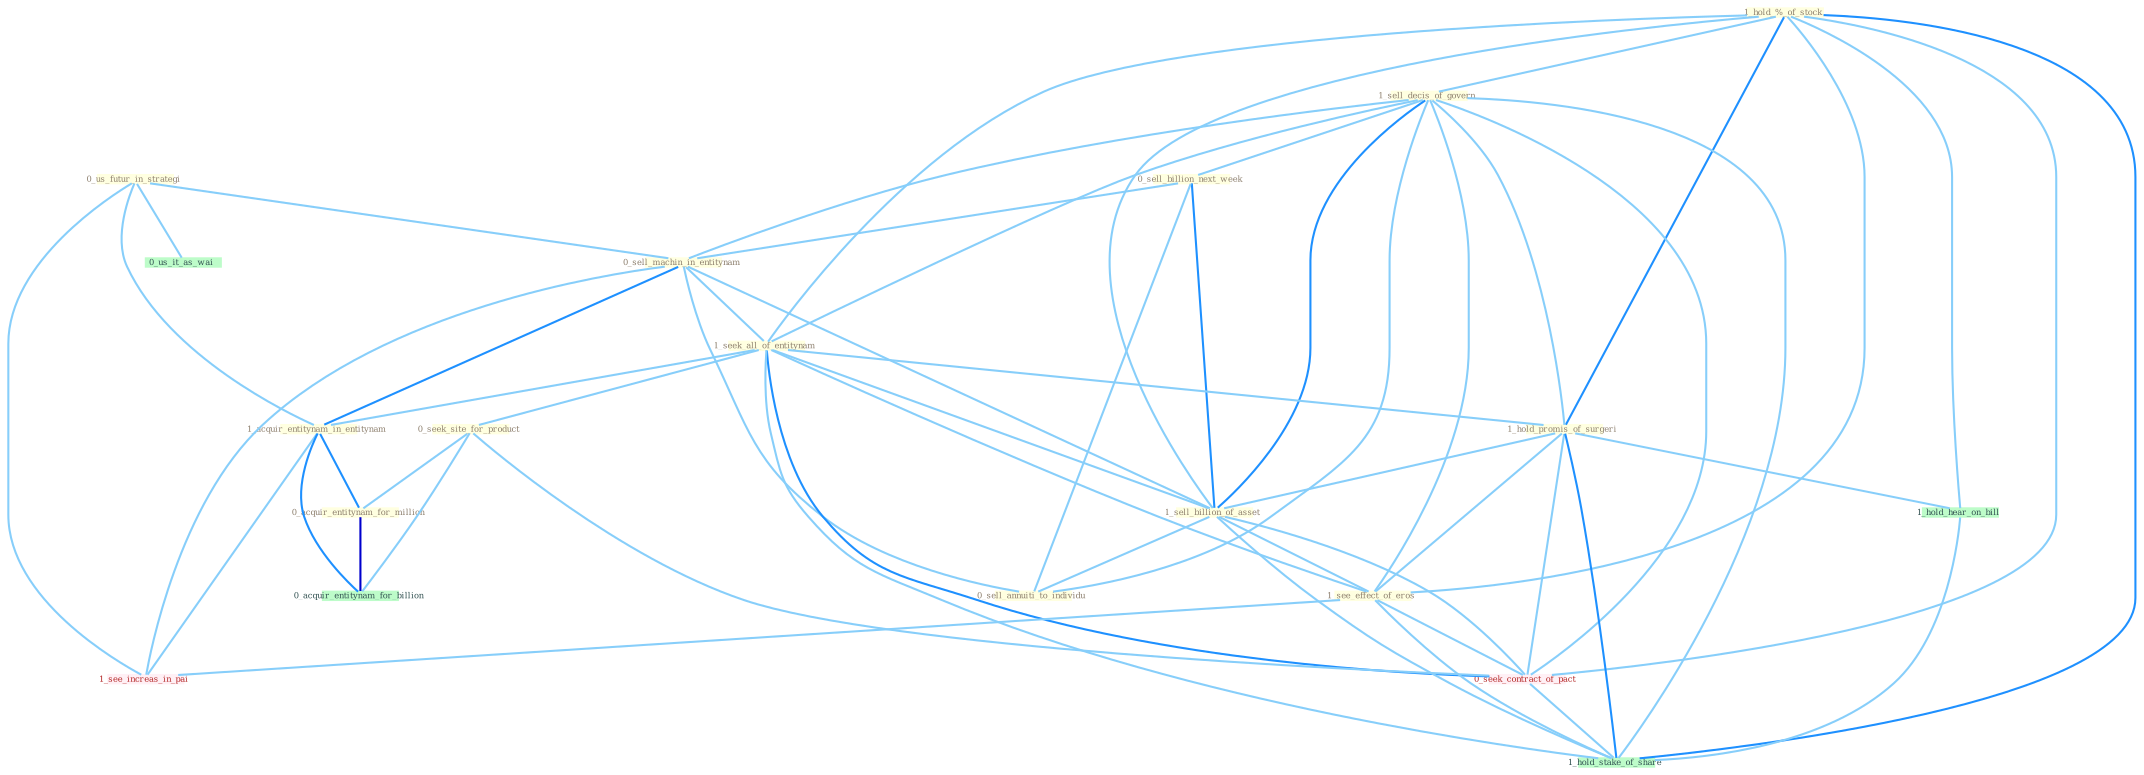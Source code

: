 Graph G{ 
    node
    [shape=polygon,style=filled,width=.5,height=.06,color="#BDFCC9",fixedsize=true,fontsize=4,
    fontcolor="#2f4f4f"];
    {node
    [color="#ffffe0", fontcolor="#8b7d6b"] "0_us_futur_in_strategi " "1_hold_%_of_stock " "1_sell_decis_of_govern " "0_sell_billion_next_week " "0_sell_machin_in_entitynam " "1_seek_all_of_entitynam " "1_hold_promis_of_surgeri " "0_seek_site_for_product " "1_acquir_entitynam_in_entitynam " "1_sell_billion_of_asset " "0_acquir_entitynam_for_million " "1_see_effect_of_eros " "0_sell_annuiti_to_individu "}
{node [color="#fff0f5", fontcolor="#b22222"] "0_seek_contract_of_pact " "1_see_increas_in_pai "}
edge [color="#B0E2FF"];

	"0_us_futur_in_strategi " -- "0_sell_machin_in_entitynam " [w="1", color="#87cefa" ];
	"0_us_futur_in_strategi " -- "1_acquir_entitynam_in_entitynam " [w="1", color="#87cefa" ];
	"0_us_futur_in_strategi " -- "0_us_it_as_wai " [w="1", color="#87cefa" ];
	"0_us_futur_in_strategi " -- "1_see_increas_in_pai " [w="1", color="#87cefa" ];
	"1_hold_%_of_stock " -- "1_sell_decis_of_govern " [w="1", color="#87cefa" ];
	"1_hold_%_of_stock " -- "1_seek_all_of_entitynam " [w="1", color="#87cefa" ];
	"1_hold_%_of_stock " -- "1_hold_promis_of_surgeri " [w="2", color="#1e90ff" , len=0.8];
	"1_hold_%_of_stock " -- "1_sell_billion_of_asset " [w="1", color="#87cefa" ];
	"1_hold_%_of_stock " -- "1_see_effect_of_eros " [w="1", color="#87cefa" ];
	"1_hold_%_of_stock " -- "0_seek_contract_of_pact " [w="1", color="#87cefa" ];
	"1_hold_%_of_stock " -- "1_hold_hear_on_bill " [w="1", color="#87cefa" ];
	"1_hold_%_of_stock " -- "1_hold_stake_of_share " [w="2", color="#1e90ff" , len=0.8];
	"1_sell_decis_of_govern " -- "0_sell_billion_next_week " [w="1", color="#87cefa" ];
	"1_sell_decis_of_govern " -- "0_sell_machin_in_entitynam " [w="1", color="#87cefa" ];
	"1_sell_decis_of_govern " -- "1_seek_all_of_entitynam " [w="1", color="#87cefa" ];
	"1_sell_decis_of_govern " -- "1_hold_promis_of_surgeri " [w="1", color="#87cefa" ];
	"1_sell_decis_of_govern " -- "1_sell_billion_of_asset " [w="2", color="#1e90ff" , len=0.8];
	"1_sell_decis_of_govern " -- "1_see_effect_of_eros " [w="1", color="#87cefa" ];
	"1_sell_decis_of_govern " -- "0_sell_annuiti_to_individu " [w="1", color="#87cefa" ];
	"1_sell_decis_of_govern " -- "0_seek_contract_of_pact " [w="1", color="#87cefa" ];
	"1_sell_decis_of_govern " -- "1_hold_stake_of_share " [w="1", color="#87cefa" ];
	"0_sell_billion_next_week " -- "0_sell_machin_in_entitynam " [w="1", color="#87cefa" ];
	"0_sell_billion_next_week " -- "1_sell_billion_of_asset " [w="2", color="#1e90ff" , len=0.8];
	"0_sell_billion_next_week " -- "0_sell_annuiti_to_individu " [w="1", color="#87cefa" ];
	"0_sell_machin_in_entitynam " -- "1_seek_all_of_entitynam " [w="1", color="#87cefa" ];
	"0_sell_machin_in_entitynam " -- "1_acquir_entitynam_in_entitynam " [w="2", color="#1e90ff" , len=0.8];
	"0_sell_machin_in_entitynam " -- "1_sell_billion_of_asset " [w="1", color="#87cefa" ];
	"0_sell_machin_in_entitynam " -- "0_sell_annuiti_to_individu " [w="1", color="#87cefa" ];
	"0_sell_machin_in_entitynam " -- "1_see_increas_in_pai " [w="1", color="#87cefa" ];
	"1_seek_all_of_entitynam " -- "1_hold_promis_of_surgeri " [w="1", color="#87cefa" ];
	"1_seek_all_of_entitynam " -- "0_seek_site_for_product " [w="1", color="#87cefa" ];
	"1_seek_all_of_entitynam " -- "1_acquir_entitynam_in_entitynam " [w="1", color="#87cefa" ];
	"1_seek_all_of_entitynam " -- "1_sell_billion_of_asset " [w="1", color="#87cefa" ];
	"1_seek_all_of_entitynam " -- "1_see_effect_of_eros " [w="1", color="#87cefa" ];
	"1_seek_all_of_entitynam " -- "0_seek_contract_of_pact " [w="2", color="#1e90ff" , len=0.8];
	"1_seek_all_of_entitynam " -- "1_hold_stake_of_share " [w="1", color="#87cefa" ];
	"1_hold_promis_of_surgeri " -- "1_sell_billion_of_asset " [w="1", color="#87cefa" ];
	"1_hold_promis_of_surgeri " -- "1_see_effect_of_eros " [w="1", color="#87cefa" ];
	"1_hold_promis_of_surgeri " -- "0_seek_contract_of_pact " [w="1", color="#87cefa" ];
	"1_hold_promis_of_surgeri " -- "1_hold_hear_on_bill " [w="1", color="#87cefa" ];
	"1_hold_promis_of_surgeri " -- "1_hold_stake_of_share " [w="2", color="#1e90ff" , len=0.8];
	"0_seek_site_for_product " -- "0_acquir_entitynam_for_million " [w="1", color="#87cefa" ];
	"0_seek_site_for_product " -- "0_seek_contract_of_pact " [w="1", color="#87cefa" ];
	"0_seek_site_for_product " -- "0_acquir_entitynam_for_billion " [w="1", color="#87cefa" ];
	"1_acquir_entitynam_in_entitynam " -- "0_acquir_entitynam_for_million " [w="2", color="#1e90ff" , len=0.8];
	"1_acquir_entitynam_in_entitynam " -- "0_acquir_entitynam_for_billion " [w="2", color="#1e90ff" , len=0.8];
	"1_acquir_entitynam_in_entitynam " -- "1_see_increas_in_pai " [w="1", color="#87cefa" ];
	"1_sell_billion_of_asset " -- "1_see_effect_of_eros " [w="1", color="#87cefa" ];
	"1_sell_billion_of_asset " -- "0_sell_annuiti_to_individu " [w="1", color="#87cefa" ];
	"1_sell_billion_of_asset " -- "0_seek_contract_of_pact " [w="1", color="#87cefa" ];
	"1_sell_billion_of_asset " -- "1_hold_stake_of_share " [w="1", color="#87cefa" ];
	"0_acquir_entitynam_for_million " -- "0_acquir_entitynam_for_billion " [w="3", color="#0000cd" , len=0.6];
	"1_see_effect_of_eros " -- "0_seek_contract_of_pact " [w="1", color="#87cefa" ];
	"1_see_effect_of_eros " -- "1_see_increas_in_pai " [w="1", color="#87cefa" ];
	"1_see_effect_of_eros " -- "1_hold_stake_of_share " [w="1", color="#87cefa" ];
	"0_seek_contract_of_pact " -- "1_hold_stake_of_share " [w="1", color="#87cefa" ];
	"1_hold_hear_on_bill " -- "1_hold_stake_of_share " [w="1", color="#87cefa" ];
}